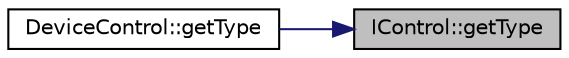 digraph "IControl::getType"
{
 // LATEX_PDF_SIZE
  edge [fontname="Helvetica",fontsize="10",labelfontname="Helvetica",labelfontsize="10"];
  node [fontname="Helvetica",fontsize="10",shape=record];
  rankdir="RL";
  Node1 [label="IControl::getType",height=0.2,width=0.4,color="black", fillcolor="grey75", style="filled", fontcolor="black",tooltip=" "];
  Node1 -> Node2 [dir="back",color="midnightblue",fontsize="10",style="solid",fontname="Helvetica"];
  Node2 [label="DeviceControl::getType",height=0.2,width=0.4,color="black", fillcolor="white", style="filled",URL="$class_device_control.html#a60f2ae518308f354e0b0242ef9d8f3fc",tooltip=" "];
}

